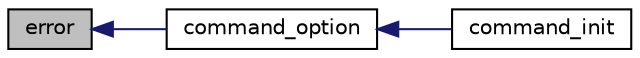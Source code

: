 digraph "error"
{
  edge [fontname="Helvetica",fontsize="10",labelfontname="Helvetica",labelfontsize="10"];
  node [fontname="Helvetica",fontsize="10",shape=record];
  rankdir="LR";
  Node8 [label="error",height=0.2,width=0.4,color="black", fillcolor="grey75", style="filled", fontcolor="black"];
  Node8 -> Node9 [dir="back",color="midnightblue",fontsize="10",style="solid",fontname="Helvetica"];
  Node9 [label="command_option",height=0.2,width=0.4,color="black", fillcolor="white", style="filled",URL="$commander_8h.html#ac64bb44a6e37c6448213d5c7d0775d01"];
  Node9 -> Node10 [dir="back",color="midnightblue",fontsize="10",style="solid",fontname="Helvetica"];
  Node10 [label="command_init",height=0.2,width=0.4,color="black", fillcolor="white", style="filled",URL="$commander_8h.html#ac2b0413942927df22c77edcfb63adf92"];
}
